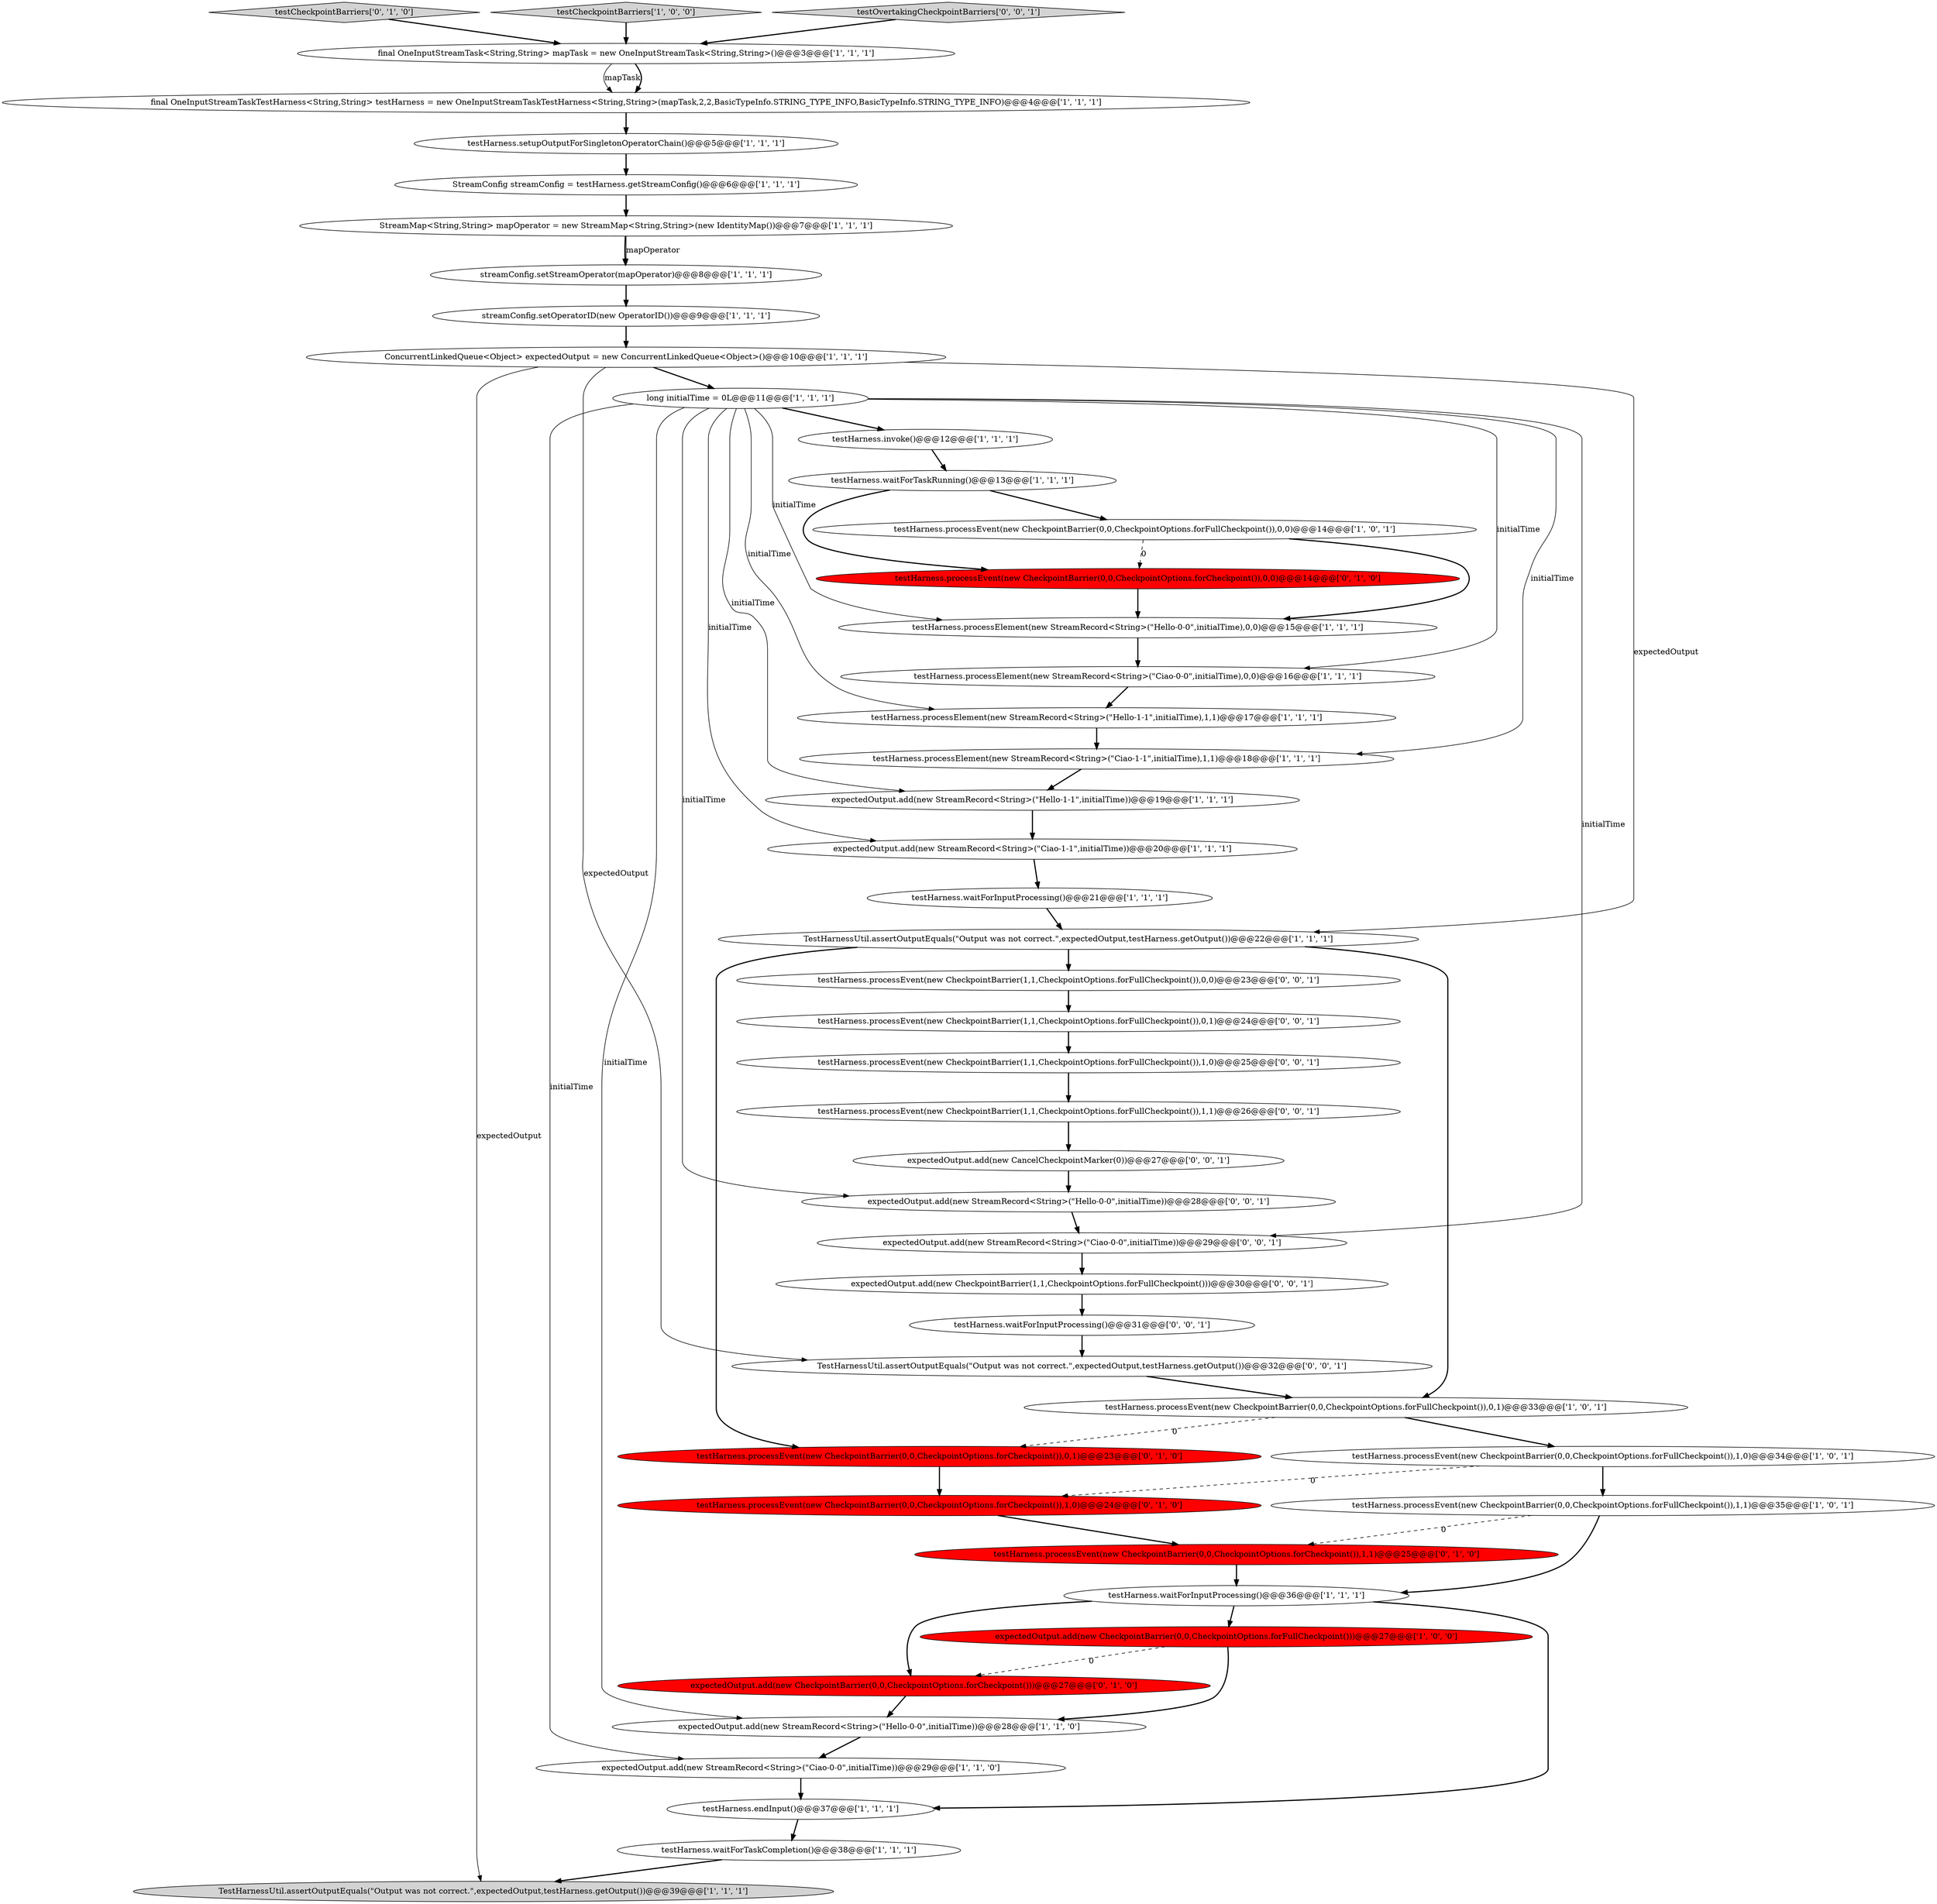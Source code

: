 digraph {
35 [style = filled, label = "testHarness.processEvent(new CheckpointBarrier(0,0,CheckpointOptions.forCheckpoint()),1,0)@@@24@@@['0', '1', '0']", fillcolor = red, shape = ellipse image = "AAA1AAABBB2BBB"];
15 [style = filled, label = "expectedOutput.add(new StreamRecord<String>(\"Hello-0-0\",initialTime))@@@28@@@['1', '1', '0']", fillcolor = white, shape = ellipse image = "AAA0AAABBB1BBB"];
17 [style = filled, label = "TestHarnessUtil.assertOutputEquals(\"Output was not correct.\",expectedOutput,testHarness.getOutput())@@@22@@@['1', '1', '1']", fillcolor = white, shape = ellipse image = "AAA0AAABBB1BBB"];
5 [style = filled, label = "expectedOutput.add(new CheckpointBarrier(0,0,CheckpointOptions.forFullCheckpoint()))@@@27@@@['1', '0', '0']", fillcolor = red, shape = ellipse image = "AAA1AAABBB1BBB"];
33 [style = filled, label = "testCheckpointBarriers['0', '1', '0']", fillcolor = lightgray, shape = diamond image = "AAA0AAABBB2BBB"];
0 [style = filled, label = "testCheckpointBarriers['1', '0', '0']", fillcolor = lightgray, shape = diamond image = "AAA0AAABBB1BBB"];
20 [style = filled, label = "testHarness.processEvent(new CheckpointBarrier(0,0,CheckpointOptions.forFullCheckpoint()),0,0)@@@14@@@['1', '0', '1']", fillcolor = white, shape = ellipse image = "AAA0AAABBB1BBB"];
36 [style = filled, label = "testHarness.processEvent(new CheckpointBarrier(0,0,CheckpointOptions.forCheckpoint()),1,1)@@@25@@@['0', '1', '0']", fillcolor = red, shape = ellipse image = "AAA1AAABBB2BBB"];
41 [style = filled, label = "testHarness.processEvent(new CheckpointBarrier(1,1,CheckpointOptions.forFullCheckpoint()),0,1)@@@24@@@['0', '0', '1']", fillcolor = white, shape = ellipse image = "AAA0AAABBB3BBB"];
4 [style = filled, label = "ConcurrentLinkedQueue<Object> expectedOutput = new ConcurrentLinkedQueue<Object>()@@@10@@@['1', '1', '1']", fillcolor = white, shape = ellipse image = "AAA0AAABBB1BBB"];
1 [style = filled, label = "testHarness.setupOutputForSingletonOperatorChain()@@@5@@@['1', '1', '1']", fillcolor = white, shape = ellipse image = "AAA0AAABBB1BBB"];
43 [style = filled, label = "expectedOutput.add(new CancelCheckpointMarker(0))@@@27@@@['0', '0', '1']", fillcolor = white, shape = ellipse image = "AAA0AAABBB3BBB"];
27 [style = filled, label = "testHarness.processElement(new StreamRecord<String>(\"Hello-0-0\",initialTime),0,0)@@@15@@@['1', '1', '1']", fillcolor = white, shape = ellipse image = "AAA0AAABBB1BBB"];
40 [style = filled, label = "expectedOutput.add(new CheckpointBarrier(1,1,CheckpointOptions.forFullCheckpoint()))@@@30@@@['0', '0', '1']", fillcolor = white, shape = ellipse image = "AAA0AAABBB3BBB"];
18 [style = filled, label = "testHarness.waitForTaskCompletion()@@@38@@@['1', '1', '1']", fillcolor = white, shape = ellipse image = "AAA0AAABBB1BBB"];
38 [style = filled, label = "expectedOutput.add(new StreamRecord<String>(\"Ciao-0-0\",initialTime))@@@29@@@['0', '0', '1']", fillcolor = white, shape = ellipse image = "AAA0AAABBB3BBB"];
6 [style = filled, label = "testHarness.processElement(new StreamRecord<String>(\"Hello-1-1\",initialTime),1,1)@@@17@@@['1', '1', '1']", fillcolor = white, shape = ellipse image = "AAA0AAABBB1BBB"];
42 [style = filled, label = "testHarness.processEvent(new CheckpointBarrier(1,1,CheckpointOptions.forFullCheckpoint()),1,0)@@@25@@@['0', '0', '1']", fillcolor = white, shape = ellipse image = "AAA0AAABBB3BBB"];
32 [style = filled, label = "expectedOutput.add(new CheckpointBarrier(0,0,CheckpointOptions.forCheckpoint()))@@@27@@@['0', '1', '0']", fillcolor = red, shape = ellipse image = "AAA1AAABBB2BBB"];
14 [style = filled, label = "testHarness.processEvent(new CheckpointBarrier(0,0,CheckpointOptions.forFullCheckpoint()),0,1)@@@33@@@['1', '0', '1']", fillcolor = white, shape = ellipse image = "AAA0AAABBB1BBB"];
31 [style = filled, label = "testHarness.processEvent(new CheckpointBarrier(0,0,CheckpointOptions.forCheckpoint()),0,1)@@@23@@@['0', '1', '0']", fillcolor = red, shape = ellipse image = "AAA1AAABBB2BBB"];
21 [style = filled, label = "testHarness.endInput()@@@37@@@['1', '1', '1']", fillcolor = white, shape = ellipse image = "AAA0AAABBB1BBB"];
44 [style = filled, label = "testHarness.processEvent(new CheckpointBarrier(1,1,CheckpointOptions.forFullCheckpoint()),0,0)@@@23@@@['0', '0', '1']", fillcolor = white, shape = ellipse image = "AAA0AAABBB3BBB"];
2 [style = filled, label = "final OneInputStreamTask<String,String> mapTask = new OneInputStreamTask<String,String>()@@@3@@@['1', '1', '1']", fillcolor = white, shape = ellipse image = "AAA0AAABBB1BBB"];
7 [style = filled, label = "testHarness.processEvent(new CheckpointBarrier(0,0,CheckpointOptions.forFullCheckpoint()),1,0)@@@34@@@['1', '0', '1']", fillcolor = white, shape = ellipse image = "AAA0AAABBB1BBB"];
13 [style = filled, label = "testHarness.processElement(new StreamRecord<String>(\"Ciao-0-0\",initialTime),0,0)@@@16@@@['1', '1', '1']", fillcolor = white, shape = ellipse image = "AAA0AAABBB1BBB"];
22 [style = filled, label = "TestHarnessUtil.assertOutputEquals(\"Output was not correct.\",expectedOutput,testHarness.getOutput())@@@39@@@['1', '1', '1']", fillcolor = lightgray, shape = ellipse image = "AAA0AAABBB1BBB"];
30 [style = filled, label = "final OneInputStreamTaskTestHarness<String,String> testHarness = new OneInputStreamTaskTestHarness<String,String>(mapTask,2,2,BasicTypeInfo.STRING_TYPE_INFO,BasicTypeInfo.STRING_TYPE_INFO)@@@4@@@['1', '1', '1']", fillcolor = white, shape = ellipse image = "AAA0AAABBB1BBB"];
47 [style = filled, label = "testOvertakingCheckpointBarriers['0', '0', '1']", fillcolor = lightgray, shape = diamond image = "AAA0AAABBB3BBB"];
11 [style = filled, label = "expectedOutput.add(new StreamRecord<String>(\"Ciao-1-1\",initialTime))@@@20@@@['1', '1', '1']", fillcolor = white, shape = ellipse image = "AAA0AAABBB1BBB"];
19 [style = filled, label = "testHarness.invoke()@@@12@@@['1', '1', '1']", fillcolor = white, shape = ellipse image = "AAA0AAABBB1BBB"];
34 [style = filled, label = "testHarness.processEvent(new CheckpointBarrier(0,0,CheckpointOptions.forCheckpoint()),0,0)@@@14@@@['0', '1', '0']", fillcolor = red, shape = ellipse image = "AAA1AAABBB2BBB"];
12 [style = filled, label = "StreamMap<String,String> mapOperator = new StreamMap<String,String>(new IdentityMap())@@@7@@@['1', '1', '1']", fillcolor = white, shape = ellipse image = "AAA0AAABBB1BBB"];
37 [style = filled, label = "testHarness.processEvent(new CheckpointBarrier(1,1,CheckpointOptions.forFullCheckpoint()),1,1)@@@26@@@['0', '0', '1']", fillcolor = white, shape = ellipse image = "AAA0AAABBB3BBB"];
16 [style = filled, label = "long initialTime = 0L@@@11@@@['1', '1', '1']", fillcolor = white, shape = ellipse image = "AAA0AAABBB1BBB"];
39 [style = filled, label = "TestHarnessUtil.assertOutputEquals(\"Output was not correct.\",expectedOutput,testHarness.getOutput())@@@32@@@['0', '0', '1']", fillcolor = white, shape = ellipse image = "AAA0AAABBB3BBB"];
46 [style = filled, label = "testHarness.waitForInputProcessing()@@@31@@@['0', '0', '1']", fillcolor = white, shape = ellipse image = "AAA0AAABBB3BBB"];
24 [style = filled, label = "expectedOutput.add(new StreamRecord<String>(\"Ciao-0-0\",initialTime))@@@29@@@['1', '1', '0']", fillcolor = white, shape = ellipse image = "AAA0AAABBB1BBB"];
9 [style = filled, label = "streamConfig.setOperatorID(new OperatorID())@@@9@@@['1', '1', '1']", fillcolor = white, shape = ellipse image = "AAA0AAABBB1BBB"];
29 [style = filled, label = "expectedOutput.add(new StreamRecord<String>(\"Hello-1-1\",initialTime))@@@19@@@['1', '1', '1']", fillcolor = white, shape = ellipse image = "AAA0AAABBB1BBB"];
45 [style = filled, label = "expectedOutput.add(new StreamRecord<String>(\"Hello-0-0\",initialTime))@@@28@@@['0', '0', '1']", fillcolor = white, shape = ellipse image = "AAA0AAABBB3BBB"];
8 [style = filled, label = "testHarness.processEvent(new CheckpointBarrier(0,0,CheckpointOptions.forFullCheckpoint()),1,1)@@@35@@@['1', '0', '1']", fillcolor = white, shape = ellipse image = "AAA0AAABBB1BBB"];
23 [style = filled, label = "testHarness.waitForInputProcessing()@@@36@@@['1', '1', '1']", fillcolor = white, shape = ellipse image = "AAA0AAABBB1BBB"];
28 [style = filled, label = "testHarness.waitForInputProcessing()@@@21@@@['1', '1', '1']", fillcolor = white, shape = ellipse image = "AAA0AAABBB1BBB"];
26 [style = filled, label = "StreamConfig streamConfig = testHarness.getStreamConfig()@@@6@@@['1', '1', '1']", fillcolor = white, shape = ellipse image = "AAA0AAABBB1BBB"];
10 [style = filled, label = "testHarness.processElement(new StreamRecord<String>(\"Ciao-1-1\",initialTime),1,1)@@@18@@@['1', '1', '1']", fillcolor = white, shape = ellipse image = "AAA0AAABBB1BBB"];
25 [style = filled, label = "testHarness.waitForTaskRunning()@@@13@@@['1', '1', '1']", fillcolor = white, shape = ellipse image = "AAA0AAABBB1BBB"];
3 [style = filled, label = "streamConfig.setStreamOperator(mapOperator)@@@8@@@['1', '1', '1']", fillcolor = white, shape = ellipse image = "AAA0AAABBB1BBB"];
27->13 [style = bold, label=""];
4->17 [style = solid, label="expectedOutput"];
11->28 [style = bold, label=""];
42->37 [style = bold, label=""];
30->1 [style = bold, label=""];
16->10 [style = solid, label="initialTime"];
8->23 [style = bold, label=""];
23->5 [style = bold, label=""];
25->34 [style = bold, label=""];
17->31 [style = bold, label=""];
16->15 [style = solid, label="initialTime"];
9->4 [style = bold, label=""];
0->2 [style = bold, label=""];
33->2 [style = bold, label=""];
23->32 [style = bold, label=""];
39->14 [style = bold, label=""];
5->15 [style = bold, label=""];
16->27 [style = solid, label="initialTime"];
46->39 [style = bold, label=""];
1->26 [style = bold, label=""];
16->24 [style = solid, label="initialTime"];
16->19 [style = bold, label=""];
16->6 [style = solid, label="initialTime"];
16->38 [style = solid, label="initialTime"];
7->8 [style = bold, label=""];
8->36 [style = dashed, label="0"];
21->18 [style = bold, label=""];
43->45 [style = bold, label=""];
19->25 [style = bold, label=""];
14->7 [style = bold, label=""];
20->27 [style = bold, label=""];
40->46 [style = bold, label=""];
4->22 [style = solid, label="expectedOutput"];
3->9 [style = bold, label=""];
5->32 [style = dashed, label="0"];
26->12 [style = bold, label=""];
25->20 [style = bold, label=""];
37->43 [style = bold, label=""];
18->22 [style = bold, label=""];
2->30 [style = solid, label="mapTask"];
31->35 [style = bold, label=""];
36->23 [style = bold, label=""];
10->29 [style = bold, label=""];
24->21 [style = bold, label=""];
4->39 [style = solid, label="expectedOutput"];
17->14 [style = bold, label=""];
23->21 [style = bold, label=""];
20->34 [style = dashed, label="0"];
16->13 [style = solid, label="initialTime"];
6->10 [style = bold, label=""];
15->24 [style = bold, label=""];
45->38 [style = bold, label=""];
16->45 [style = solid, label="initialTime"];
47->2 [style = bold, label=""];
44->41 [style = bold, label=""];
16->29 [style = solid, label="initialTime"];
32->15 [style = bold, label=""];
7->35 [style = dashed, label="0"];
28->17 [style = bold, label=""];
12->3 [style = bold, label=""];
17->44 [style = bold, label=""];
16->11 [style = solid, label="initialTime"];
13->6 [style = bold, label=""];
2->30 [style = bold, label=""];
35->36 [style = bold, label=""];
38->40 [style = bold, label=""];
12->3 [style = solid, label="mapOperator"];
29->11 [style = bold, label=""];
4->16 [style = bold, label=""];
34->27 [style = bold, label=""];
41->42 [style = bold, label=""];
14->31 [style = dashed, label="0"];
}
